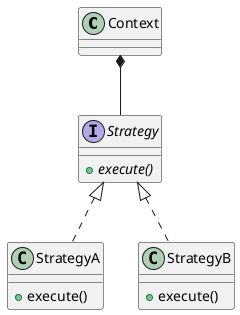 @startuml

class Context { }

interface Strategy
{
    + {abstract} execute()
}

class StrategyA
{
    + execute()
}
class StrategyB
{
    + execute()
}

Context *-- Strategy
Strategy <|.. StrategyA
Strategy <|.. StrategyB

@enduml